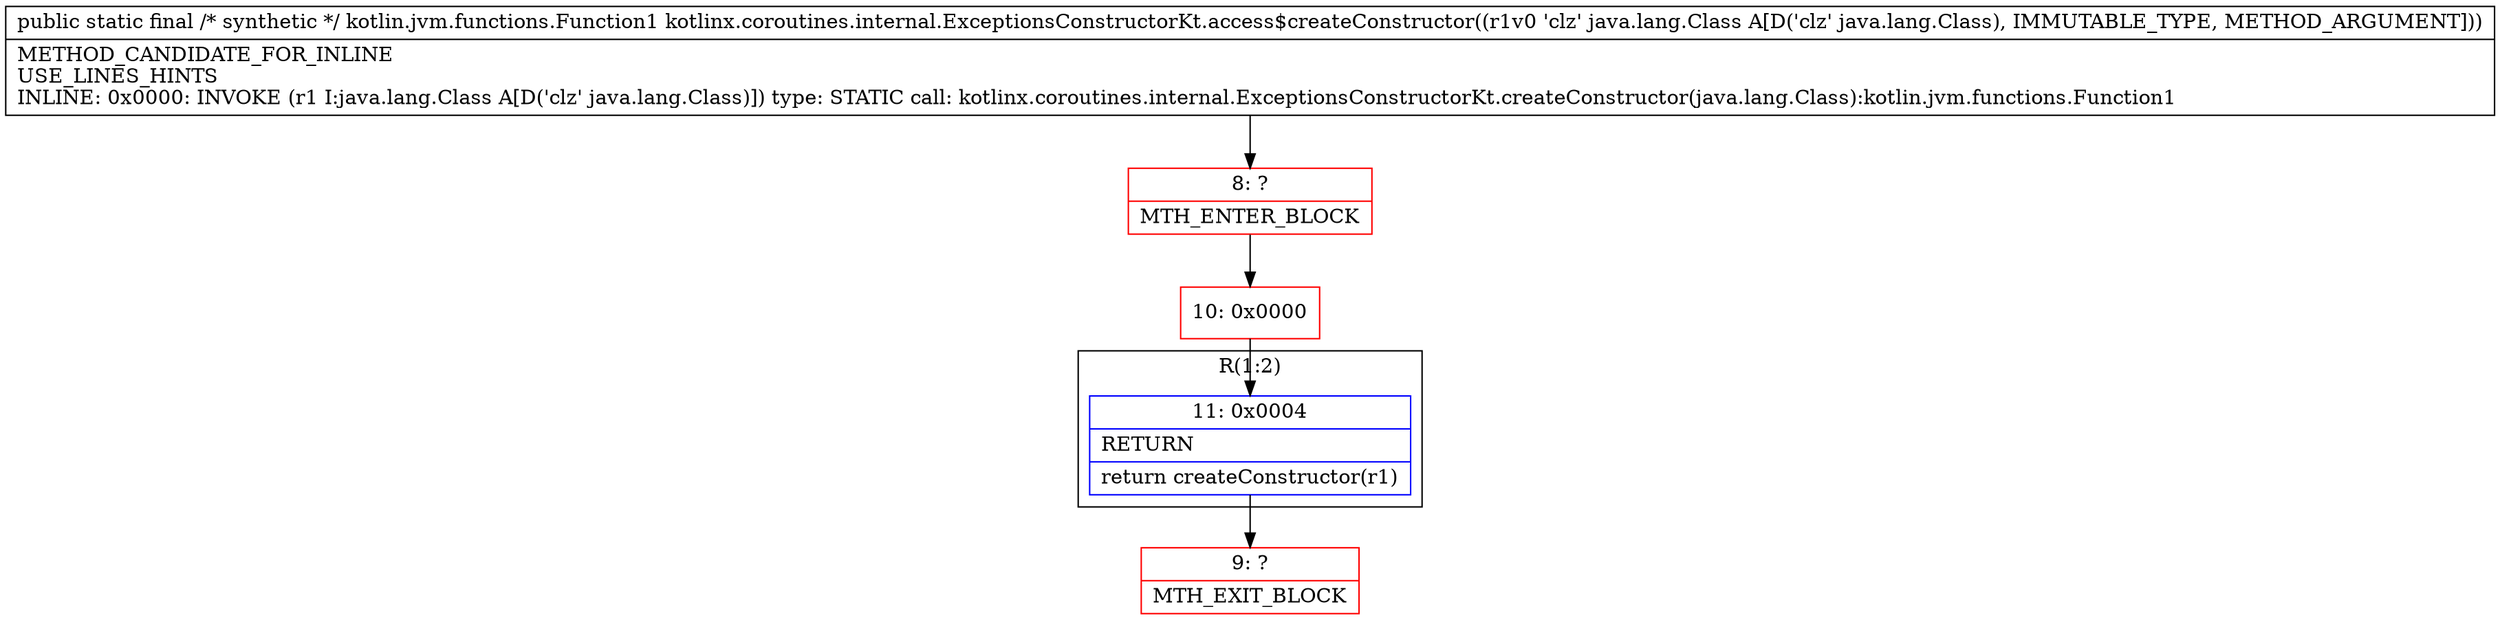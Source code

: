 digraph "CFG forkotlinx.coroutines.internal.ExceptionsConstructorKt.access$createConstructor(Ljava\/lang\/Class;)Lkotlin\/jvm\/functions\/Function1;" {
subgraph cluster_Region_517996832 {
label = "R(1:2)";
node [shape=record,color=blue];
Node_11 [shape=record,label="{11\:\ 0x0004|RETURN\l|return createConstructor(r1)\l}"];
}
Node_8 [shape=record,color=red,label="{8\:\ ?|MTH_ENTER_BLOCK\l}"];
Node_10 [shape=record,color=red,label="{10\:\ 0x0000}"];
Node_9 [shape=record,color=red,label="{9\:\ ?|MTH_EXIT_BLOCK\l}"];
MethodNode[shape=record,label="{public static final \/* synthetic *\/ kotlin.jvm.functions.Function1 kotlinx.coroutines.internal.ExceptionsConstructorKt.access$createConstructor((r1v0 'clz' java.lang.Class A[D('clz' java.lang.Class), IMMUTABLE_TYPE, METHOD_ARGUMENT]))  | METHOD_CANDIDATE_FOR_INLINE\lUSE_LINES_HINTS\lINLINE: 0x0000: INVOKE  (r1 I:java.lang.Class A[D('clz' java.lang.Class)]) type: STATIC call: kotlinx.coroutines.internal.ExceptionsConstructorKt.createConstructor(java.lang.Class):kotlin.jvm.functions.Function1\l}"];
MethodNode -> Node_8;Node_11 -> Node_9;
Node_8 -> Node_10;
Node_10 -> Node_11;
}

